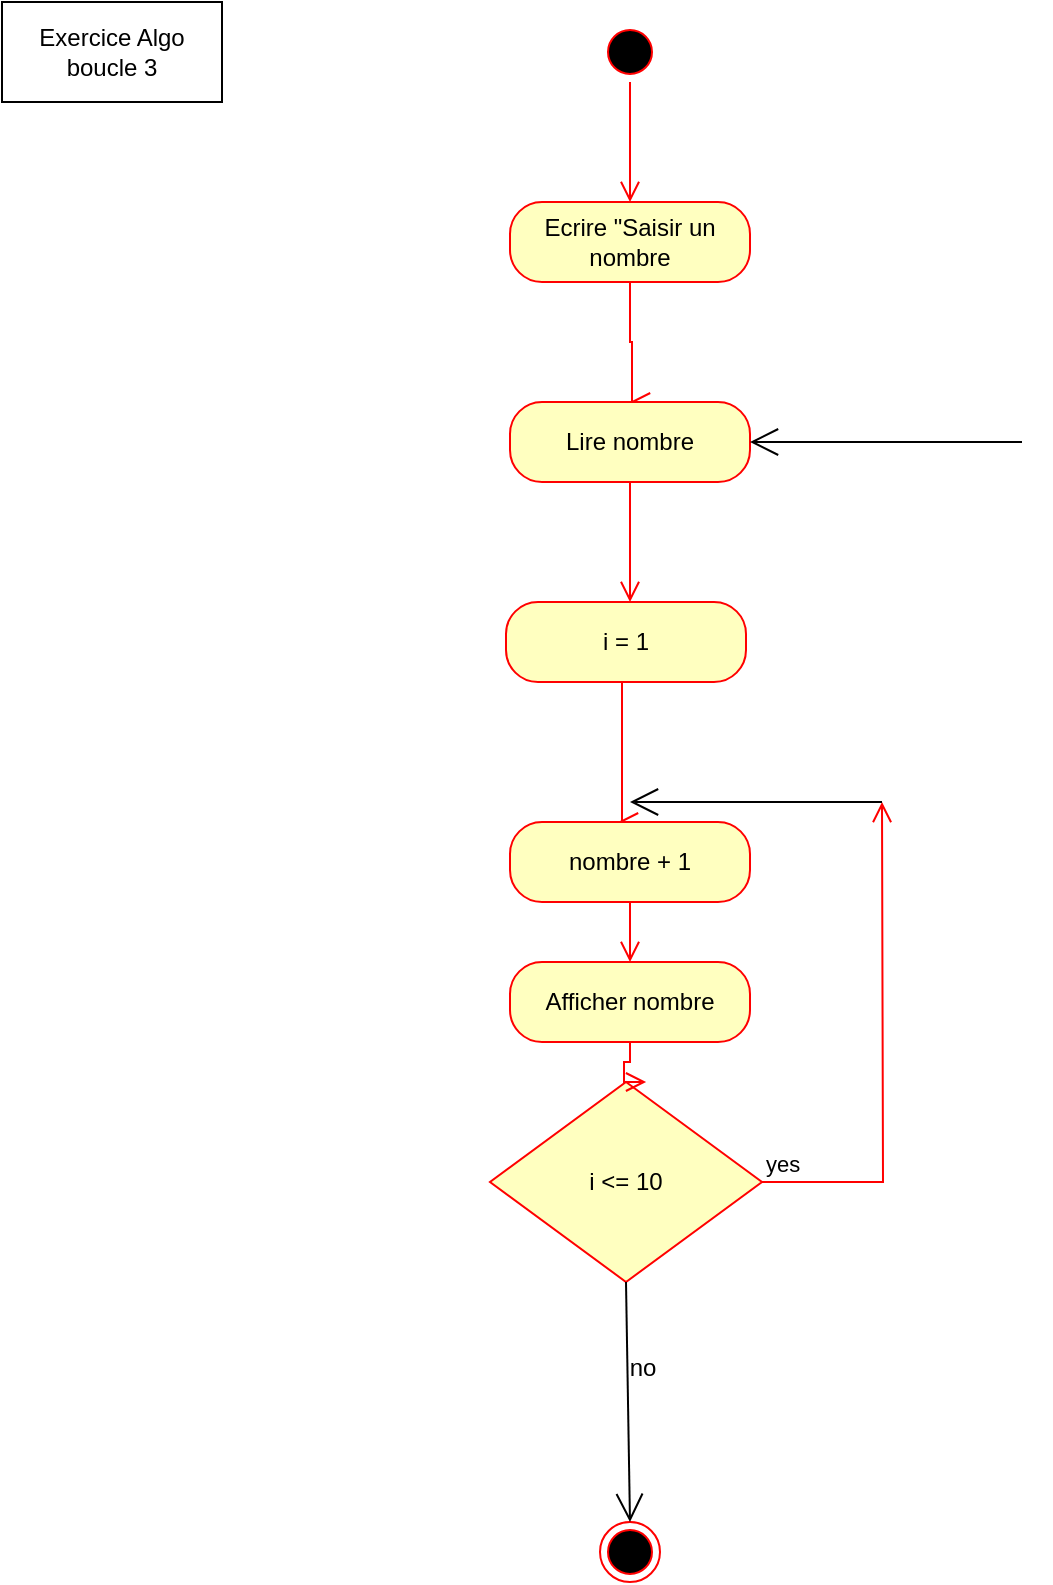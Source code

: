 <mxfile version="21.6.1" type="device">
  <diagram name="Page-1" id="I5io-tH2Yn791al98XE3">
    <mxGraphModel dx="1098" dy="815" grid="1" gridSize="10" guides="1" tooltips="1" connect="1" arrows="1" fold="1" page="1" pageScale="1" pageWidth="827" pageHeight="1169" math="0" shadow="0">
      <root>
        <mxCell id="0" />
        <mxCell id="1" parent="0" />
        <mxCell id="krnkImJpC_dt_fC0ihgB-2" value="" style="ellipse;html=1;shape=startState;fillColor=#000000;strokeColor=#ff0000;" vertex="1" parent="1">
          <mxGeometry x="399" y="30" width="30" height="30" as="geometry" />
        </mxCell>
        <mxCell id="krnkImJpC_dt_fC0ihgB-3" value="" style="edgeStyle=orthogonalEdgeStyle;html=1;verticalAlign=bottom;endArrow=open;endSize=8;strokeColor=#ff0000;rounded=0;" edge="1" source="krnkImJpC_dt_fC0ihgB-2" parent="1">
          <mxGeometry relative="1" as="geometry">
            <mxPoint x="414" y="120" as="targetPoint" />
          </mxGeometry>
        </mxCell>
        <mxCell id="krnkImJpC_dt_fC0ihgB-4" value="Ecrire &quot;Saisir un nombre" style="rounded=1;whiteSpace=wrap;html=1;arcSize=40;fontColor=#000000;fillColor=#ffffc0;strokeColor=#ff0000;" vertex="1" parent="1">
          <mxGeometry x="354" y="120" width="120" height="40" as="geometry" />
        </mxCell>
        <mxCell id="krnkImJpC_dt_fC0ihgB-5" value="" style="edgeStyle=orthogonalEdgeStyle;html=1;verticalAlign=bottom;endArrow=open;endSize=8;strokeColor=#ff0000;rounded=0;" edge="1" source="krnkImJpC_dt_fC0ihgB-4" parent="1">
          <mxGeometry relative="1" as="geometry">
            <mxPoint x="414" y="220" as="targetPoint" />
            <Array as="points">
              <mxPoint x="414" y="190" />
              <mxPoint x="415" y="190" />
            </Array>
          </mxGeometry>
        </mxCell>
        <mxCell id="krnkImJpC_dt_fC0ihgB-6" value="Lire nombre" style="rounded=1;whiteSpace=wrap;html=1;arcSize=40;fontColor=#000000;fillColor=#ffffc0;strokeColor=#ff0000;" vertex="1" parent="1">
          <mxGeometry x="354" y="220" width="120" height="40" as="geometry" />
        </mxCell>
        <mxCell id="krnkImJpC_dt_fC0ihgB-7" value="" style="edgeStyle=orthogonalEdgeStyle;html=1;verticalAlign=bottom;endArrow=open;endSize=8;strokeColor=#ff0000;rounded=0;" edge="1" source="krnkImJpC_dt_fC0ihgB-6" parent="1">
          <mxGeometry relative="1" as="geometry">
            <mxPoint x="414" y="320" as="targetPoint" />
          </mxGeometry>
        </mxCell>
        <mxCell id="krnkImJpC_dt_fC0ihgB-8" value="i &amp;lt;= 10" style="rhombus;whiteSpace=wrap;html=1;fontColor=#000000;fillColor=#ffffc0;strokeColor=#ff0000;" vertex="1" parent="1">
          <mxGeometry x="344" y="560" width="136" height="100" as="geometry" />
        </mxCell>
        <mxCell id="krnkImJpC_dt_fC0ihgB-9" value="yes" style="edgeStyle=orthogonalEdgeStyle;html=1;align=left;verticalAlign=bottom;endArrow=open;endSize=8;strokeColor=#ff0000;rounded=0;" edge="1" source="krnkImJpC_dt_fC0ihgB-8" parent="1">
          <mxGeometry x="-1" relative="1" as="geometry">
            <mxPoint x="540" y="420" as="targetPoint" />
            <mxPoint as="offset" />
          </mxGeometry>
        </mxCell>
        <mxCell id="krnkImJpC_dt_fC0ihgB-11" value="i = 1" style="rounded=1;whiteSpace=wrap;html=1;arcSize=40;fontColor=#000000;fillColor=#ffffc0;strokeColor=#ff0000;" vertex="1" parent="1">
          <mxGeometry x="352" y="320" width="120" height="40" as="geometry" />
        </mxCell>
        <mxCell id="krnkImJpC_dt_fC0ihgB-14" value="" style="endArrow=open;endFill=1;endSize=12;html=1;rounded=0;entryX=1;entryY=0.5;entryDx=0;entryDy=0;" edge="1" parent="1" target="krnkImJpC_dt_fC0ihgB-6">
          <mxGeometry width="160" relative="1" as="geometry">
            <mxPoint x="610" y="240" as="sourcePoint" />
            <mxPoint x="710" y="170" as="targetPoint" />
            <Array as="points" />
          </mxGeometry>
        </mxCell>
        <mxCell id="krnkImJpC_dt_fC0ihgB-15" value="" style="ellipse;html=1;shape=endState;fillColor=#000000;strokeColor=#ff0000;" vertex="1" parent="1">
          <mxGeometry x="399" y="780" width="30" height="30" as="geometry" />
        </mxCell>
        <mxCell id="krnkImJpC_dt_fC0ihgB-16" value="" style="endArrow=open;endFill=1;endSize=12;html=1;rounded=0;exitX=0.5;exitY=1;exitDx=0;exitDy=0;" edge="1" parent="1" source="krnkImJpC_dt_fC0ihgB-8">
          <mxGeometry width="160" relative="1" as="geometry">
            <mxPoint x="314" y="480" as="sourcePoint" />
            <mxPoint x="414" y="780" as="targetPoint" />
          </mxGeometry>
        </mxCell>
        <mxCell id="krnkImJpC_dt_fC0ihgB-18" value="no" style="text;html=1;align=center;verticalAlign=middle;resizable=0;points=[];autosize=1;strokeColor=none;fillColor=none;" vertex="1" parent="1">
          <mxGeometry x="400" y="688" width="40" height="30" as="geometry" />
        </mxCell>
        <mxCell id="krnkImJpC_dt_fC0ihgB-19" value="" style="edgeStyle=orthogonalEdgeStyle;html=1;verticalAlign=bottom;endArrow=open;endSize=8;strokeColor=#ff0000;rounded=0;entryX=0.45;entryY=0;entryDx=0;entryDy=0;entryPerimeter=0;exitX=0.5;exitY=1;exitDx=0;exitDy=0;" edge="1" parent="1" source="krnkImJpC_dt_fC0ihgB-11" target="krnkImJpC_dt_fC0ihgB-20">
          <mxGeometry relative="1" as="geometry">
            <mxPoint x="410" y="400" as="targetPoint" />
            <mxPoint x="410" y="380" as="sourcePoint" />
            <Array as="points">
              <mxPoint x="410" y="360" />
              <mxPoint x="410" y="430" />
            </Array>
          </mxGeometry>
        </mxCell>
        <mxCell id="krnkImJpC_dt_fC0ihgB-20" value="nombre + 1" style="rounded=1;whiteSpace=wrap;html=1;arcSize=40;fontColor=#000000;fillColor=#ffffc0;strokeColor=#ff0000;" vertex="1" parent="1">
          <mxGeometry x="354" y="430" width="120" height="40" as="geometry" />
        </mxCell>
        <mxCell id="krnkImJpC_dt_fC0ihgB-21" value="" style="edgeStyle=orthogonalEdgeStyle;html=1;verticalAlign=bottom;endArrow=open;endSize=8;strokeColor=#ff0000;rounded=0;" edge="1" source="krnkImJpC_dt_fC0ihgB-20" parent="1">
          <mxGeometry relative="1" as="geometry">
            <mxPoint x="414" y="500" as="targetPoint" />
          </mxGeometry>
        </mxCell>
        <mxCell id="krnkImJpC_dt_fC0ihgB-22" value="" style="endArrow=open;endFill=1;endSize=12;html=1;rounded=0;" edge="1" parent="1">
          <mxGeometry width="160" relative="1" as="geometry">
            <mxPoint x="540" y="420" as="sourcePoint" />
            <mxPoint x="414" y="420" as="targetPoint" />
          </mxGeometry>
        </mxCell>
        <mxCell id="krnkImJpC_dt_fC0ihgB-23" value="Afficher nombre" style="rounded=1;whiteSpace=wrap;html=1;arcSize=40;fontColor=#000000;fillColor=#ffffc0;strokeColor=#ff0000;" vertex="1" parent="1">
          <mxGeometry x="354" y="500" width="120" height="40" as="geometry" />
        </mxCell>
        <mxCell id="krnkImJpC_dt_fC0ihgB-24" value="" style="edgeStyle=orthogonalEdgeStyle;html=1;verticalAlign=bottom;endArrow=open;endSize=8;strokeColor=#ff0000;rounded=0;entryX=0.574;entryY=0;entryDx=0;entryDy=0;entryPerimeter=0;" edge="1" source="krnkImJpC_dt_fC0ihgB-23" parent="1" target="krnkImJpC_dt_fC0ihgB-8">
          <mxGeometry relative="1" as="geometry">
            <mxPoint x="410" y="560" as="targetPoint" />
            <Array as="points">
              <mxPoint x="414" y="550" />
              <mxPoint x="411" y="550" />
              <mxPoint x="411" y="560" />
            </Array>
          </mxGeometry>
        </mxCell>
        <mxCell id="krnkImJpC_dt_fC0ihgB-25" value="Exercice Algo boucle 3" style="html=1;whiteSpace=wrap;" vertex="1" parent="1">
          <mxGeometry x="100" y="20" width="110" height="50" as="geometry" />
        </mxCell>
      </root>
    </mxGraphModel>
  </diagram>
</mxfile>
